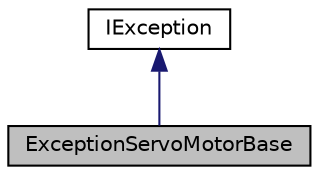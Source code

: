 digraph "ExceptionServoMotorBase"
{
 // LATEX_PDF_SIZE
  edge [fontname="Helvetica",fontsize="10",labelfontname="Helvetica",labelfontsize="10"];
  node [fontname="Helvetica",fontsize="10",shape=record];
  Node1 [label="ExceptionServoMotorBase",height=0.2,width=0.4,color="black", fillcolor="grey75", style="filled", fontcolor="black",tooltip=" "];
  Node2 -> Node1 [dir="back",color="midnightblue",fontsize="10",style="solid"];
  Node2 [label="IException",height=0.2,width=0.4,color="black", fillcolor="white", style="filled",URL="$classIException.html",tooltip="Interface for exceptions to be overwritten by the derived classes."];
}

